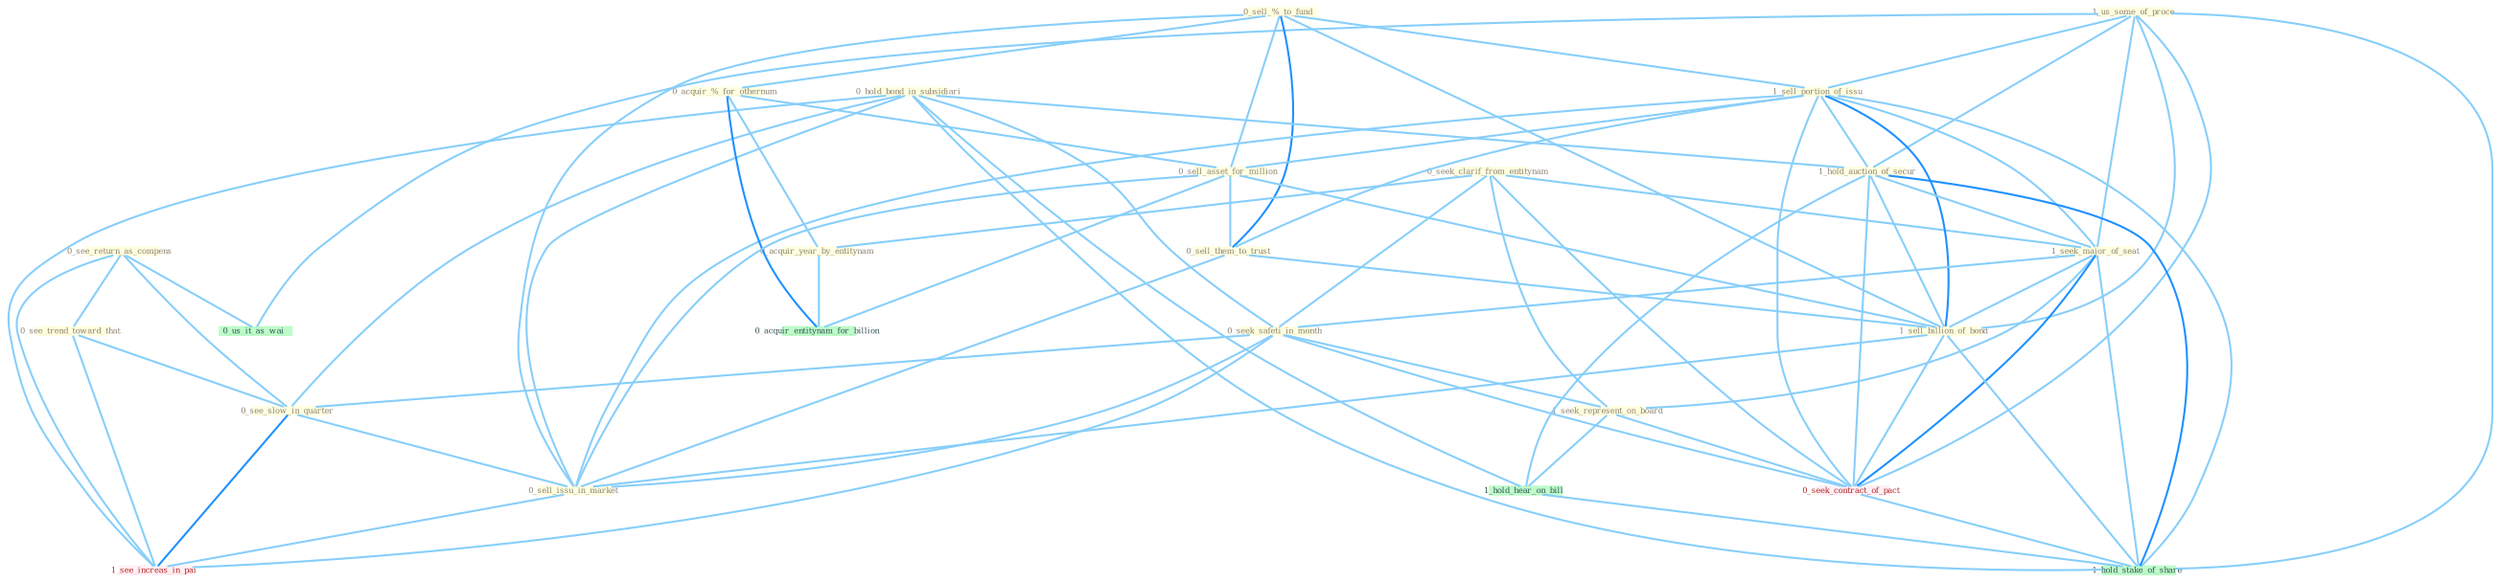 Graph G{ 
    node
    [shape=polygon,style=filled,width=.5,height=.06,color="#BDFCC9",fixedsize=true,fontsize=4,
    fontcolor="#2f4f4f"];
    {node
    [color="#ffffe0", fontcolor="#8b7d6b"] "1_us_some_of_proce " "0_sell_%_to_fund " "0_see_return_as_compens " "0_seek_clarif_from_entitynam " "1_sell_portion_of_issu " "0_hold_bond_in_subsidiari " "1_hold_auction_of_secur " "0_see_trend_toward_that " "0_acquir_%_for_othernum " "1_seek_major_of_seat " "0_sell_asset_for_million " "0_seek_safeti_in_month " "0_see_slow_in_quarter " "0_acquir_year_by_entitynam " "1_seek_represent_on_board " "0_sell_them_to_trust " "1_sell_billion_of_bond " "0_sell_issu_in_market "}
{node [color="#fff0f5", fontcolor="#b22222"] "0_seek_contract_of_pact " "1_see_increas_in_pai "}
edge [color="#B0E2FF"];

	"1_us_some_of_proce " -- "1_sell_portion_of_issu " [w="1", color="#87cefa" ];
	"1_us_some_of_proce " -- "1_hold_auction_of_secur " [w="1", color="#87cefa" ];
	"1_us_some_of_proce " -- "1_seek_major_of_seat " [w="1", color="#87cefa" ];
	"1_us_some_of_proce " -- "1_sell_billion_of_bond " [w="1", color="#87cefa" ];
	"1_us_some_of_proce " -- "0_seek_contract_of_pact " [w="1", color="#87cefa" ];
	"1_us_some_of_proce " -- "0_us_it_as_wai " [w="1", color="#87cefa" ];
	"1_us_some_of_proce " -- "1_hold_stake_of_share " [w="1", color="#87cefa" ];
	"0_sell_%_to_fund " -- "1_sell_portion_of_issu " [w="1", color="#87cefa" ];
	"0_sell_%_to_fund " -- "0_acquir_%_for_othernum " [w="1", color="#87cefa" ];
	"0_sell_%_to_fund " -- "0_sell_asset_for_million " [w="1", color="#87cefa" ];
	"0_sell_%_to_fund " -- "0_sell_them_to_trust " [w="2", color="#1e90ff" , len=0.8];
	"0_sell_%_to_fund " -- "1_sell_billion_of_bond " [w="1", color="#87cefa" ];
	"0_sell_%_to_fund " -- "0_sell_issu_in_market " [w="1", color="#87cefa" ];
	"0_see_return_as_compens " -- "0_see_trend_toward_that " [w="1", color="#87cefa" ];
	"0_see_return_as_compens " -- "0_see_slow_in_quarter " [w="1", color="#87cefa" ];
	"0_see_return_as_compens " -- "0_us_it_as_wai " [w="1", color="#87cefa" ];
	"0_see_return_as_compens " -- "1_see_increas_in_pai " [w="1", color="#87cefa" ];
	"0_seek_clarif_from_entitynam " -- "1_seek_major_of_seat " [w="1", color="#87cefa" ];
	"0_seek_clarif_from_entitynam " -- "0_seek_safeti_in_month " [w="1", color="#87cefa" ];
	"0_seek_clarif_from_entitynam " -- "0_acquir_year_by_entitynam " [w="1", color="#87cefa" ];
	"0_seek_clarif_from_entitynam " -- "1_seek_represent_on_board " [w="1", color="#87cefa" ];
	"0_seek_clarif_from_entitynam " -- "0_seek_contract_of_pact " [w="1", color="#87cefa" ];
	"1_sell_portion_of_issu " -- "1_hold_auction_of_secur " [w="1", color="#87cefa" ];
	"1_sell_portion_of_issu " -- "1_seek_major_of_seat " [w="1", color="#87cefa" ];
	"1_sell_portion_of_issu " -- "0_sell_asset_for_million " [w="1", color="#87cefa" ];
	"1_sell_portion_of_issu " -- "0_sell_them_to_trust " [w="1", color="#87cefa" ];
	"1_sell_portion_of_issu " -- "1_sell_billion_of_bond " [w="2", color="#1e90ff" , len=0.8];
	"1_sell_portion_of_issu " -- "0_sell_issu_in_market " [w="1", color="#87cefa" ];
	"1_sell_portion_of_issu " -- "0_seek_contract_of_pact " [w="1", color="#87cefa" ];
	"1_sell_portion_of_issu " -- "1_hold_stake_of_share " [w="1", color="#87cefa" ];
	"0_hold_bond_in_subsidiari " -- "1_hold_auction_of_secur " [w="1", color="#87cefa" ];
	"0_hold_bond_in_subsidiari " -- "0_seek_safeti_in_month " [w="1", color="#87cefa" ];
	"0_hold_bond_in_subsidiari " -- "0_see_slow_in_quarter " [w="1", color="#87cefa" ];
	"0_hold_bond_in_subsidiari " -- "0_sell_issu_in_market " [w="1", color="#87cefa" ];
	"0_hold_bond_in_subsidiari " -- "1_see_increas_in_pai " [w="1", color="#87cefa" ];
	"0_hold_bond_in_subsidiari " -- "1_hold_hear_on_bill " [w="1", color="#87cefa" ];
	"0_hold_bond_in_subsidiari " -- "1_hold_stake_of_share " [w="1", color="#87cefa" ];
	"1_hold_auction_of_secur " -- "1_seek_major_of_seat " [w="1", color="#87cefa" ];
	"1_hold_auction_of_secur " -- "1_sell_billion_of_bond " [w="1", color="#87cefa" ];
	"1_hold_auction_of_secur " -- "0_seek_contract_of_pact " [w="1", color="#87cefa" ];
	"1_hold_auction_of_secur " -- "1_hold_hear_on_bill " [w="1", color="#87cefa" ];
	"1_hold_auction_of_secur " -- "1_hold_stake_of_share " [w="2", color="#1e90ff" , len=0.8];
	"0_see_trend_toward_that " -- "0_see_slow_in_quarter " [w="1", color="#87cefa" ];
	"0_see_trend_toward_that " -- "1_see_increas_in_pai " [w="1", color="#87cefa" ];
	"0_acquir_%_for_othernum " -- "0_sell_asset_for_million " [w="1", color="#87cefa" ];
	"0_acquir_%_for_othernum " -- "0_acquir_year_by_entitynam " [w="1", color="#87cefa" ];
	"0_acquir_%_for_othernum " -- "0_acquir_entitynam_for_billion " [w="2", color="#1e90ff" , len=0.8];
	"1_seek_major_of_seat " -- "0_seek_safeti_in_month " [w="1", color="#87cefa" ];
	"1_seek_major_of_seat " -- "1_seek_represent_on_board " [w="1", color="#87cefa" ];
	"1_seek_major_of_seat " -- "1_sell_billion_of_bond " [w="1", color="#87cefa" ];
	"1_seek_major_of_seat " -- "0_seek_contract_of_pact " [w="2", color="#1e90ff" , len=0.8];
	"1_seek_major_of_seat " -- "1_hold_stake_of_share " [w="1", color="#87cefa" ];
	"0_sell_asset_for_million " -- "0_sell_them_to_trust " [w="1", color="#87cefa" ];
	"0_sell_asset_for_million " -- "1_sell_billion_of_bond " [w="1", color="#87cefa" ];
	"0_sell_asset_for_million " -- "0_sell_issu_in_market " [w="1", color="#87cefa" ];
	"0_sell_asset_for_million " -- "0_acquir_entitynam_for_billion " [w="1", color="#87cefa" ];
	"0_seek_safeti_in_month " -- "0_see_slow_in_quarter " [w="1", color="#87cefa" ];
	"0_seek_safeti_in_month " -- "1_seek_represent_on_board " [w="1", color="#87cefa" ];
	"0_seek_safeti_in_month " -- "0_sell_issu_in_market " [w="1", color="#87cefa" ];
	"0_seek_safeti_in_month " -- "0_seek_contract_of_pact " [w="1", color="#87cefa" ];
	"0_seek_safeti_in_month " -- "1_see_increas_in_pai " [w="1", color="#87cefa" ];
	"0_see_slow_in_quarter " -- "0_sell_issu_in_market " [w="1", color="#87cefa" ];
	"0_see_slow_in_quarter " -- "1_see_increas_in_pai " [w="2", color="#1e90ff" , len=0.8];
	"0_acquir_year_by_entitynam " -- "0_acquir_entitynam_for_billion " [w="1", color="#87cefa" ];
	"1_seek_represent_on_board " -- "0_seek_contract_of_pact " [w="1", color="#87cefa" ];
	"1_seek_represent_on_board " -- "1_hold_hear_on_bill " [w="1", color="#87cefa" ];
	"0_sell_them_to_trust " -- "1_sell_billion_of_bond " [w="1", color="#87cefa" ];
	"0_sell_them_to_trust " -- "0_sell_issu_in_market " [w="1", color="#87cefa" ];
	"1_sell_billion_of_bond " -- "0_sell_issu_in_market " [w="1", color="#87cefa" ];
	"1_sell_billion_of_bond " -- "0_seek_contract_of_pact " [w="1", color="#87cefa" ];
	"1_sell_billion_of_bond " -- "1_hold_stake_of_share " [w="1", color="#87cefa" ];
	"0_sell_issu_in_market " -- "1_see_increas_in_pai " [w="1", color="#87cefa" ];
	"0_seek_contract_of_pact " -- "1_hold_stake_of_share " [w="1", color="#87cefa" ];
	"1_hold_hear_on_bill " -- "1_hold_stake_of_share " [w="1", color="#87cefa" ];
}